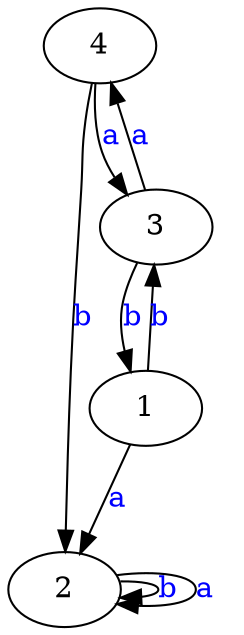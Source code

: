 digraph G {
	"2"->"2"[ label=<<font color="blue">b</font>> ];
	"4"->"2"[ label=<<font color="blue">b</font>> ];
	"1"->"2"[ label=<<font color="blue">a</font>> ];
	"1"->"3"[ label=<<font color="blue">b</font>> ];
	"3"->"1"[ label=<<font color="blue">b</font>> ];
	"3"->"4"[ label=<<font color="blue">a</font>> ];
	"4"->"3"[ label=<<font color="blue">a</font>> ];
	"2"->"2"[ label=<<font color="blue">a</font>> ];
	"1";
	"2";
	"3";
	"4";

}
